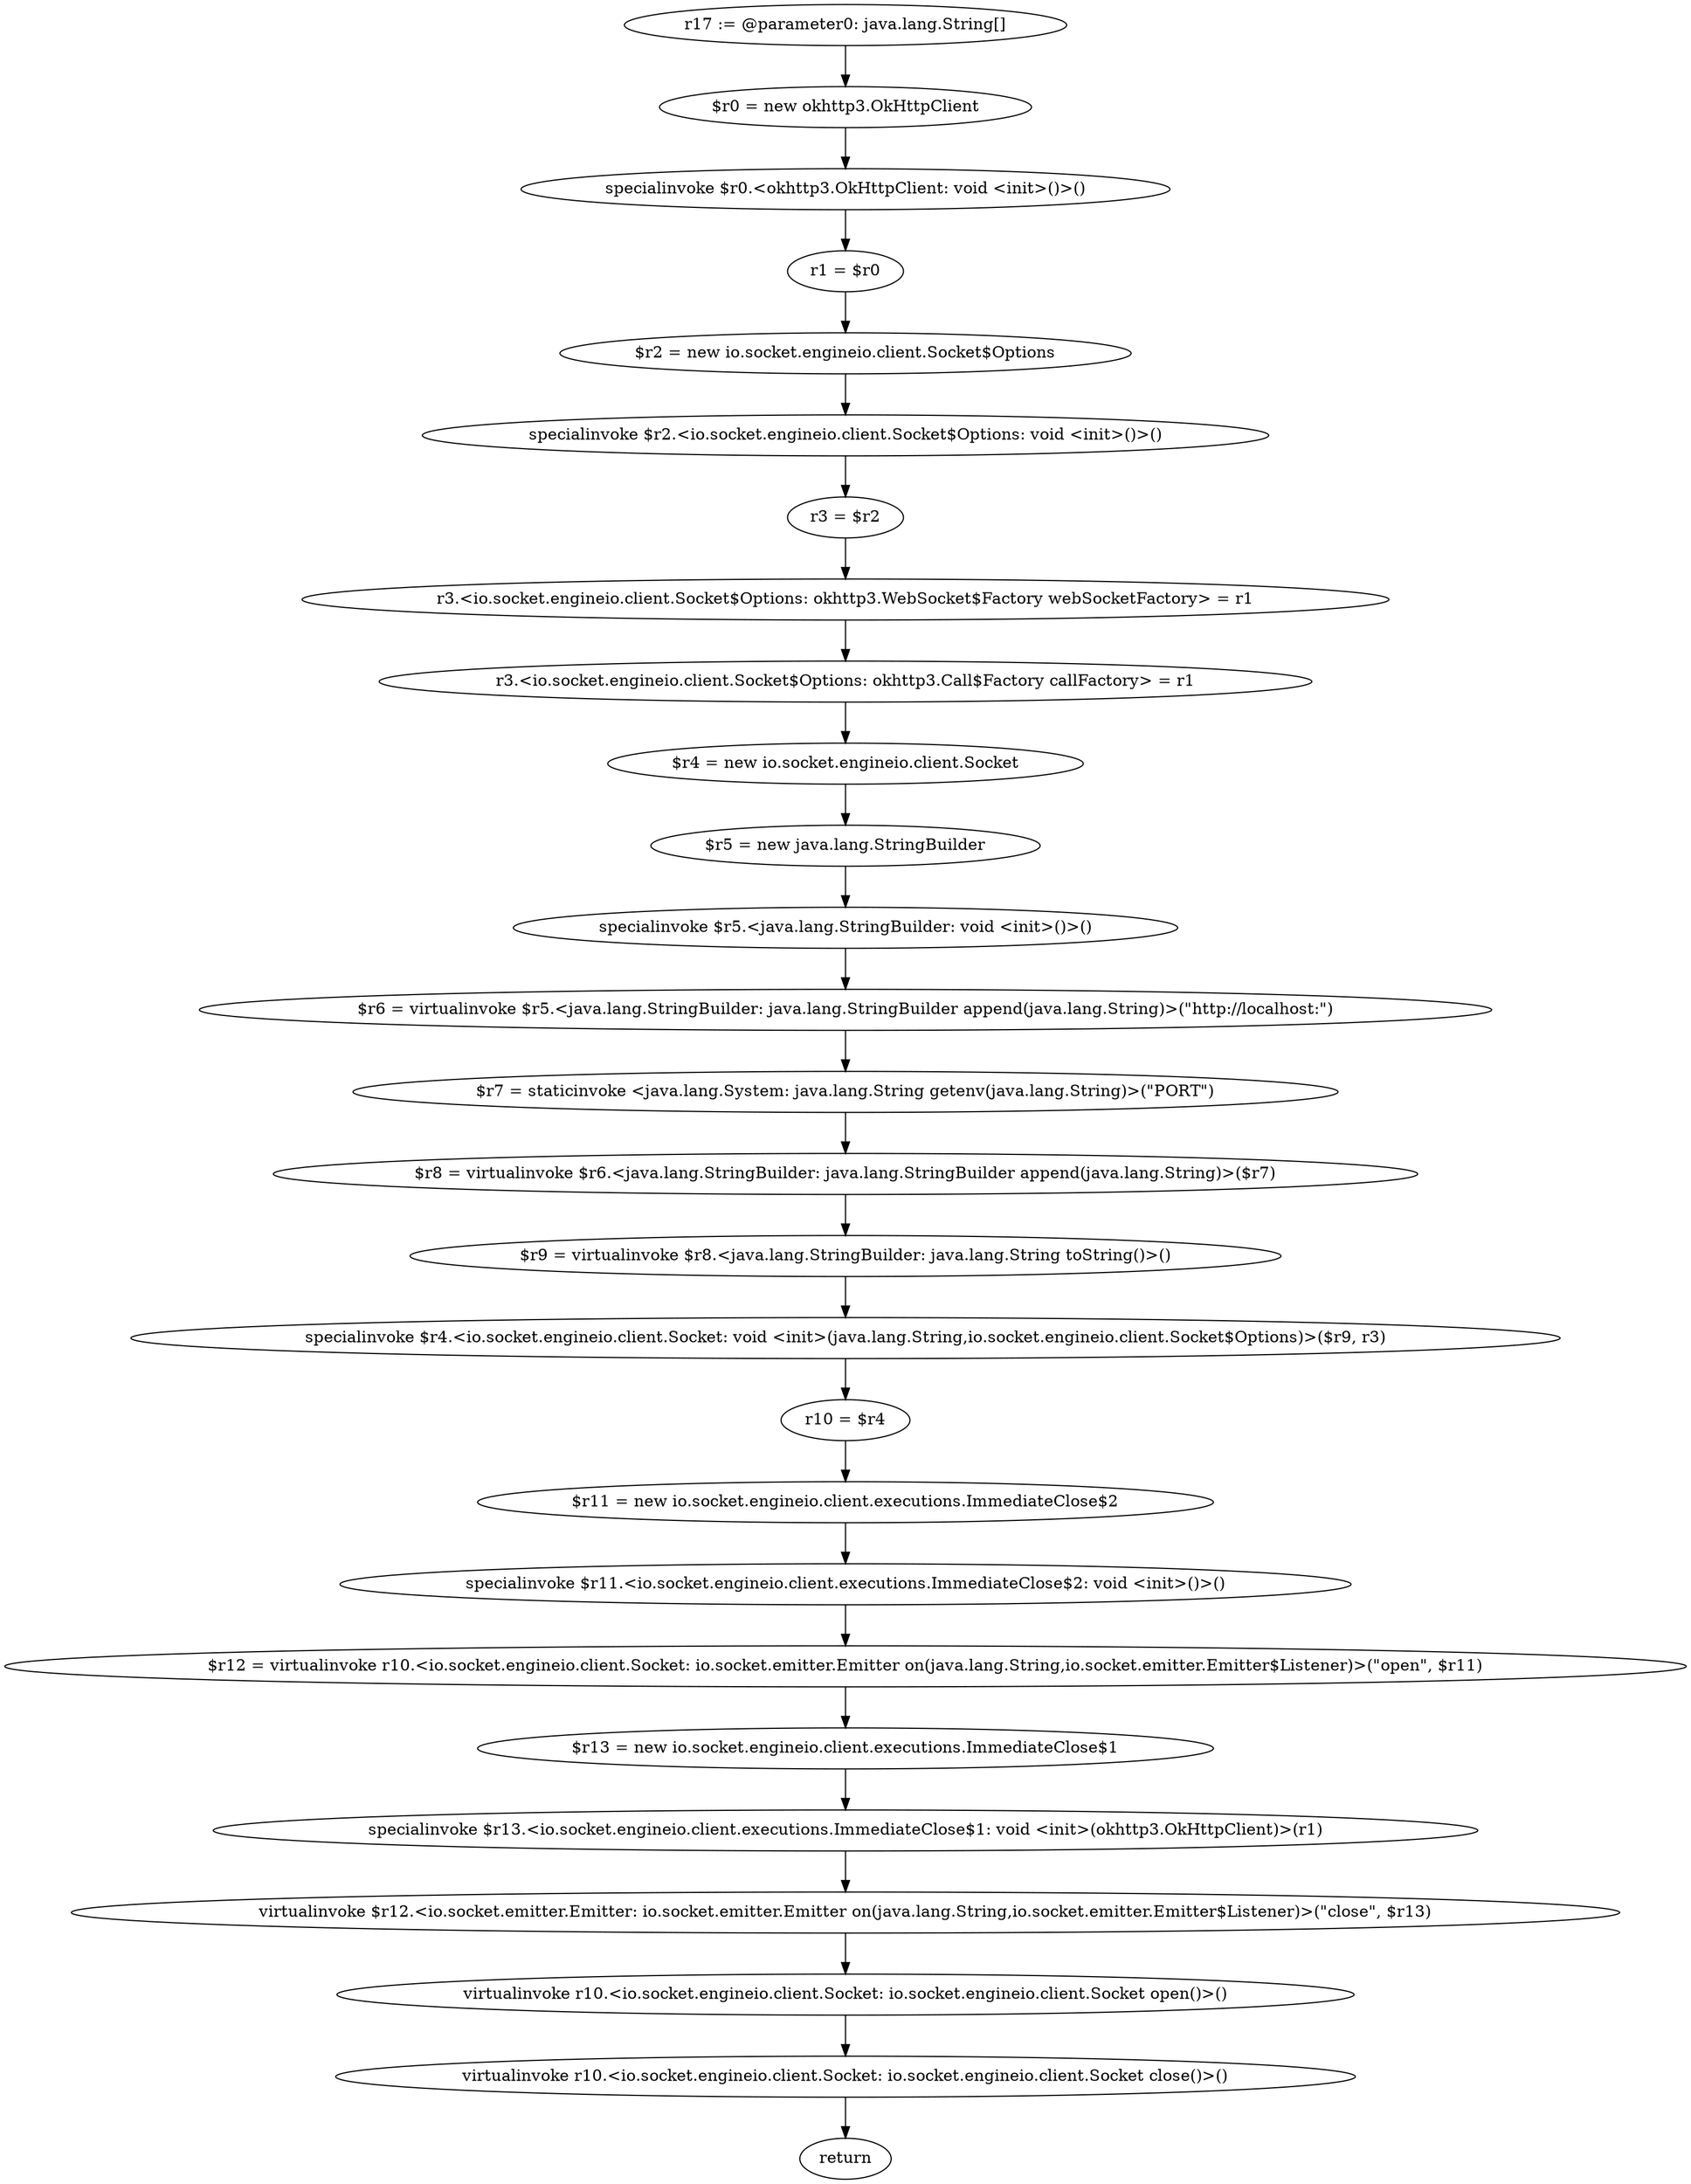 digraph "unitGraph" {
    "r17 := @parameter0: java.lang.String[]"
    "$r0 = new okhttp3.OkHttpClient"
    "specialinvoke $r0.<okhttp3.OkHttpClient: void <init>()>()"
    "r1 = $r0"
    "$r2 = new io.socket.engineio.client.Socket$Options"
    "specialinvoke $r2.<io.socket.engineio.client.Socket$Options: void <init>()>()"
    "r3 = $r2"
    "r3.<io.socket.engineio.client.Socket$Options: okhttp3.WebSocket$Factory webSocketFactory> = r1"
    "r3.<io.socket.engineio.client.Socket$Options: okhttp3.Call$Factory callFactory> = r1"
    "$r4 = new io.socket.engineio.client.Socket"
    "$r5 = new java.lang.StringBuilder"
    "specialinvoke $r5.<java.lang.StringBuilder: void <init>()>()"
    "$r6 = virtualinvoke $r5.<java.lang.StringBuilder: java.lang.StringBuilder append(java.lang.String)>(\"http://localhost:\")"
    "$r7 = staticinvoke <java.lang.System: java.lang.String getenv(java.lang.String)>(\"PORT\")"
    "$r8 = virtualinvoke $r6.<java.lang.StringBuilder: java.lang.StringBuilder append(java.lang.String)>($r7)"
    "$r9 = virtualinvoke $r8.<java.lang.StringBuilder: java.lang.String toString()>()"
    "specialinvoke $r4.<io.socket.engineio.client.Socket: void <init>(java.lang.String,io.socket.engineio.client.Socket$Options)>($r9, r3)"
    "r10 = $r4"
    "$r11 = new io.socket.engineio.client.executions.ImmediateClose$2"
    "specialinvoke $r11.<io.socket.engineio.client.executions.ImmediateClose$2: void <init>()>()"
    "$r12 = virtualinvoke r10.<io.socket.engineio.client.Socket: io.socket.emitter.Emitter on(java.lang.String,io.socket.emitter.Emitter$Listener)>(\"open\", $r11)"
    "$r13 = new io.socket.engineio.client.executions.ImmediateClose$1"
    "specialinvoke $r13.<io.socket.engineio.client.executions.ImmediateClose$1: void <init>(okhttp3.OkHttpClient)>(r1)"
    "virtualinvoke $r12.<io.socket.emitter.Emitter: io.socket.emitter.Emitter on(java.lang.String,io.socket.emitter.Emitter$Listener)>(\"close\", $r13)"
    "virtualinvoke r10.<io.socket.engineio.client.Socket: io.socket.engineio.client.Socket open()>()"
    "virtualinvoke r10.<io.socket.engineio.client.Socket: io.socket.engineio.client.Socket close()>()"
    "return"
    "r17 := @parameter0: java.lang.String[]"->"$r0 = new okhttp3.OkHttpClient";
    "$r0 = new okhttp3.OkHttpClient"->"specialinvoke $r0.<okhttp3.OkHttpClient: void <init>()>()";
    "specialinvoke $r0.<okhttp3.OkHttpClient: void <init>()>()"->"r1 = $r0";
    "r1 = $r0"->"$r2 = new io.socket.engineio.client.Socket$Options";
    "$r2 = new io.socket.engineio.client.Socket$Options"->"specialinvoke $r2.<io.socket.engineio.client.Socket$Options: void <init>()>()";
    "specialinvoke $r2.<io.socket.engineio.client.Socket$Options: void <init>()>()"->"r3 = $r2";
    "r3 = $r2"->"r3.<io.socket.engineio.client.Socket$Options: okhttp3.WebSocket$Factory webSocketFactory> = r1";
    "r3.<io.socket.engineio.client.Socket$Options: okhttp3.WebSocket$Factory webSocketFactory> = r1"->"r3.<io.socket.engineio.client.Socket$Options: okhttp3.Call$Factory callFactory> = r1";
    "r3.<io.socket.engineio.client.Socket$Options: okhttp3.Call$Factory callFactory> = r1"->"$r4 = new io.socket.engineio.client.Socket";
    "$r4 = new io.socket.engineio.client.Socket"->"$r5 = new java.lang.StringBuilder";
    "$r5 = new java.lang.StringBuilder"->"specialinvoke $r5.<java.lang.StringBuilder: void <init>()>()";
    "specialinvoke $r5.<java.lang.StringBuilder: void <init>()>()"->"$r6 = virtualinvoke $r5.<java.lang.StringBuilder: java.lang.StringBuilder append(java.lang.String)>(\"http://localhost:\")";
    "$r6 = virtualinvoke $r5.<java.lang.StringBuilder: java.lang.StringBuilder append(java.lang.String)>(\"http://localhost:\")"->"$r7 = staticinvoke <java.lang.System: java.lang.String getenv(java.lang.String)>(\"PORT\")";
    "$r7 = staticinvoke <java.lang.System: java.lang.String getenv(java.lang.String)>(\"PORT\")"->"$r8 = virtualinvoke $r6.<java.lang.StringBuilder: java.lang.StringBuilder append(java.lang.String)>($r7)";
    "$r8 = virtualinvoke $r6.<java.lang.StringBuilder: java.lang.StringBuilder append(java.lang.String)>($r7)"->"$r9 = virtualinvoke $r8.<java.lang.StringBuilder: java.lang.String toString()>()";
    "$r9 = virtualinvoke $r8.<java.lang.StringBuilder: java.lang.String toString()>()"->"specialinvoke $r4.<io.socket.engineio.client.Socket: void <init>(java.lang.String,io.socket.engineio.client.Socket$Options)>($r9, r3)";
    "specialinvoke $r4.<io.socket.engineio.client.Socket: void <init>(java.lang.String,io.socket.engineio.client.Socket$Options)>($r9, r3)"->"r10 = $r4";
    "r10 = $r4"->"$r11 = new io.socket.engineio.client.executions.ImmediateClose$2";
    "$r11 = new io.socket.engineio.client.executions.ImmediateClose$2"->"specialinvoke $r11.<io.socket.engineio.client.executions.ImmediateClose$2: void <init>()>()";
    "specialinvoke $r11.<io.socket.engineio.client.executions.ImmediateClose$2: void <init>()>()"->"$r12 = virtualinvoke r10.<io.socket.engineio.client.Socket: io.socket.emitter.Emitter on(java.lang.String,io.socket.emitter.Emitter$Listener)>(\"open\", $r11)";
    "$r12 = virtualinvoke r10.<io.socket.engineio.client.Socket: io.socket.emitter.Emitter on(java.lang.String,io.socket.emitter.Emitter$Listener)>(\"open\", $r11)"->"$r13 = new io.socket.engineio.client.executions.ImmediateClose$1";
    "$r13 = new io.socket.engineio.client.executions.ImmediateClose$1"->"specialinvoke $r13.<io.socket.engineio.client.executions.ImmediateClose$1: void <init>(okhttp3.OkHttpClient)>(r1)";
    "specialinvoke $r13.<io.socket.engineio.client.executions.ImmediateClose$1: void <init>(okhttp3.OkHttpClient)>(r1)"->"virtualinvoke $r12.<io.socket.emitter.Emitter: io.socket.emitter.Emitter on(java.lang.String,io.socket.emitter.Emitter$Listener)>(\"close\", $r13)";
    "virtualinvoke $r12.<io.socket.emitter.Emitter: io.socket.emitter.Emitter on(java.lang.String,io.socket.emitter.Emitter$Listener)>(\"close\", $r13)"->"virtualinvoke r10.<io.socket.engineio.client.Socket: io.socket.engineio.client.Socket open()>()";
    "virtualinvoke r10.<io.socket.engineio.client.Socket: io.socket.engineio.client.Socket open()>()"->"virtualinvoke r10.<io.socket.engineio.client.Socket: io.socket.engineio.client.Socket close()>()";
    "virtualinvoke r10.<io.socket.engineio.client.Socket: io.socket.engineio.client.Socket close()>()"->"return";
}
